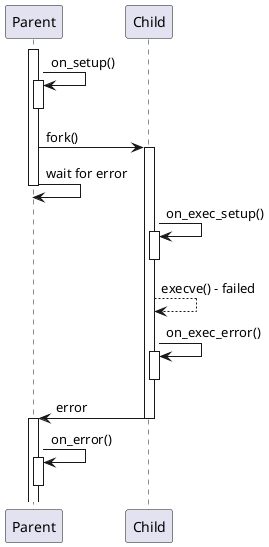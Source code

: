 @startuml
participant Parent
participant Child

activate Parent
Parent -> Parent : on_setup()
activate Parent
deactivate Parent

Parent -> Child : fork()
activate Child

Parent -> Parent : wait for error
deactivate Parent

Child -> Child : on_exec_setup()
activate Child
deactivate Child

Child --> Child : execve() - failed

Child -> Child : on_exec_error()
activate Child
deactivate Child

Child -> Parent : error
deactivate Child

activate Parent
Parent -> Parent : on_error()
activate Parent
deactivate Parent

@enduml